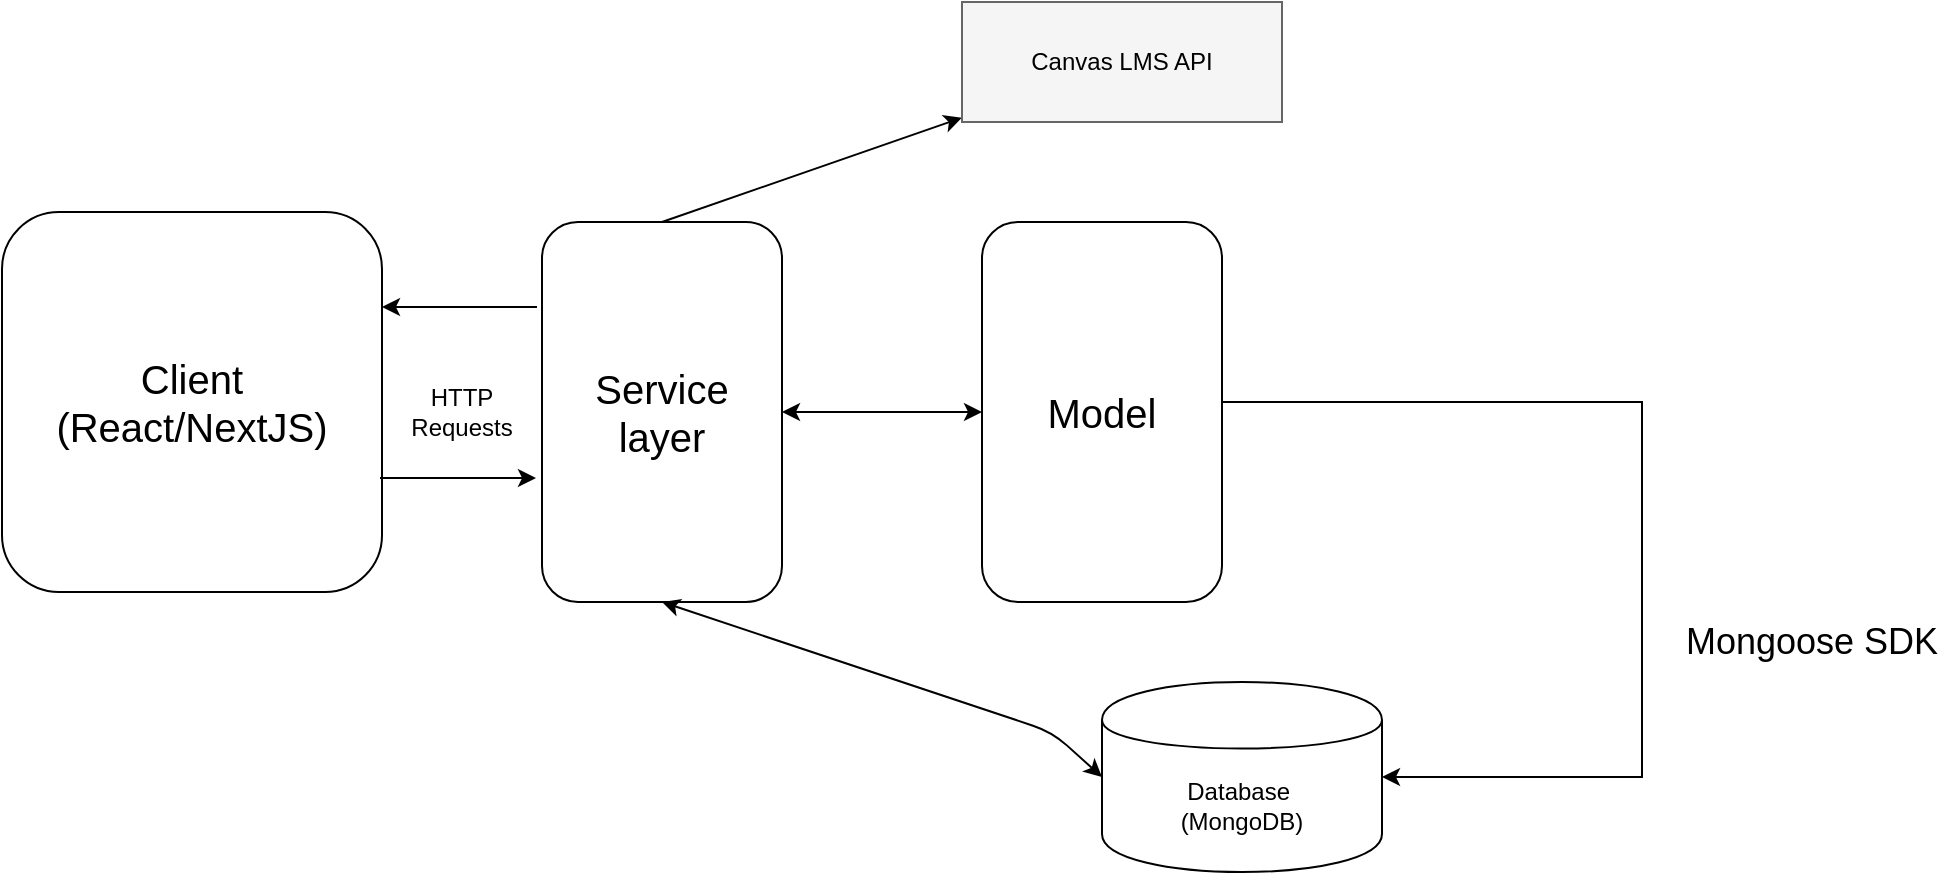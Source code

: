 <mxfile version="12.1.7" type="device" pages="1"><diagram name="Page-1" id="5f0bae14-7c28-e335-631c-24af17079c00"><mxGraphModel dx="1106" dy="737" grid="1" gridSize="10" guides="1" tooltips="1" connect="1" arrows="1" fold="1" page="1" pageScale="1" pageWidth="1100" pageHeight="850" background="#ffffff" math="0" shadow="0"><root><mxCell id="0"/><mxCell id="1" parent="0"/><mxCell id="FJvNW7_IO1ujHfXLaRPs-1" value="&lt;font style=&quot;font-size: 20px&quot;&gt;Client&lt;br&gt;(React/NextJS)&lt;br&gt;&lt;/font&gt;" style="rounded=1;whiteSpace=wrap;html=1;" parent="1" vertex="1"><mxGeometry x="70" y="200" width="190" height="190" as="geometry"/></mxCell><mxCell id="FJvNW7_IO1ujHfXLaRPs-3" value="&lt;font style=&quot;font-size: 20px&quot;&gt;Service &lt;br&gt;layer&lt;/font&gt;" style="rounded=1;whiteSpace=wrap;html=1;" parent="1" vertex="1"><mxGeometry x="340" y="205" width="120" height="190" as="geometry"/></mxCell><mxCell id="FJvNW7_IO1ujHfXLaRPs-6" style="edgeStyle=orthogonalEdgeStyle;rounded=0;orthogonalLoop=1;jettySize=auto;html=1;entryX=1;entryY=0.5;entryDx=0;entryDy=0;" parent="1" source="FJvNW7_IO1ujHfXLaRPs-4" target="FJvNW7_IO1ujHfXLaRPs-5" edge="1"><mxGeometry relative="1" as="geometry"><Array as="points"><mxPoint x="890" y="295"/><mxPoint x="890" y="483"/></Array></mxGeometry></mxCell><mxCell id="FJvNW7_IO1ujHfXLaRPs-4" value="&lt;font style=&quot;font-size: 20px&quot;&gt;Model&lt;/font&gt;" style="rounded=1;whiteSpace=wrap;html=1;" parent="1" vertex="1"><mxGeometry x="560" y="205" width="120" height="190" as="geometry"/></mxCell><mxCell id="FJvNW7_IO1ujHfXLaRPs-5" value="Database&amp;nbsp;&lt;br&gt;(MongoDB)" style="shape=cylinder;whiteSpace=wrap;html=1;boundedLbl=1;backgroundOutline=1;" parent="1" vertex="1"><mxGeometry x="620" y="435" width="140" height="95" as="geometry"/></mxCell><mxCell id="FJvNW7_IO1ujHfXLaRPs-7" value="&lt;span style=&quot;font-size: 18px&quot;&gt;Mongoose SDK&lt;/span&gt;" style="text;html=1;strokeColor=none;fillColor=none;align=center;verticalAlign=middle;whiteSpace=wrap;rounded=0;" parent="1" vertex="1"><mxGeometry x="910" y="380" width="130" height="70" as="geometry"/></mxCell><mxCell id="FJvNW7_IO1ujHfXLaRPs-9" value="" style="endArrow=classic;startArrow=classic;html=1;entryX=0;entryY=0.5;entryDx=0;entryDy=0;exitX=1;exitY=0.5;exitDx=0;exitDy=0;" parent="1" source="FJvNW7_IO1ujHfXLaRPs-3" target="FJvNW7_IO1ujHfXLaRPs-4" edge="1"><mxGeometry width="50" height="50" relative="1" as="geometry"><mxPoint x="140" y="600" as="sourcePoint"/><mxPoint x="190" y="550" as="targetPoint"/></mxGeometry></mxCell><mxCell id="FJvNW7_IO1ujHfXLaRPs-12" value="" style="endArrow=classic;html=1;exitX=0.5;exitY=0;exitDx=0;exitDy=0;" parent="1" target="FJvNW7_IO1ujHfXLaRPs-13" edge="1" source="FJvNW7_IO1ujHfXLaRPs-3"><mxGeometry width="50" height="50" relative="1" as="geometry"><mxPoint x="595" y="200" as="sourcePoint"/><mxPoint x="585" y="140" as="targetPoint"/></mxGeometry></mxCell><mxCell id="FJvNW7_IO1ujHfXLaRPs-13" value="&lt;span style=&quot;color: rgb(0 , 0 , 0)&quot;&gt;Canvas LMS API&lt;/span&gt;" style="rounded=0;whiteSpace=wrap;html=1;fillColor=#f5f5f5;strokeColor=#666666;fontColor=#333333;" parent="1" vertex="1"><mxGeometry x="550" y="95" width="160" height="60" as="geometry"/></mxCell><mxCell id="FJvNW7_IO1ujHfXLaRPs-14" value="HTTP&lt;br&gt;Requests" style="text;html=1;strokeColor=none;fillColor=none;align=center;verticalAlign=middle;whiteSpace=wrap;rounded=0;" parent="1" vertex="1"><mxGeometry x="280" y="290" width="40" height="20" as="geometry"/></mxCell><mxCell id="FJvNW7_IO1ujHfXLaRPs-17" value="" style="endArrow=classic;html=1;" parent="1" edge="1"><mxGeometry width="50" height="50" relative="1" as="geometry"><mxPoint x="259" y="333" as="sourcePoint"/><mxPoint x="337" y="333" as="targetPoint"/></mxGeometry></mxCell><mxCell id="FJvNW7_IO1ujHfXLaRPs-21" value="" style="endArrow=classic;html=1;exitX=0;exitY=0.25;exitDx=0;exitDy=0;entryX=1;entryY=0.25;entryDx=0;entryDy=0;" parent="1" target="FJvNW7_IO1ujHfXLaRPs-1" edge="1"><mxGeometry width="50" height="50" relative="1" as="geometry"><mxPoint x="337.5" y="247.5" as="sourcePoint"/><mxPoint x="290" y="210" as="targetPoint"/></mxGeometry></mxCell><mxCell id="FJvNW7_IO1ujHfXLaRPs-22" value="" style="endArrow=classic;startArrow=classic;html=1;entryX=0.5;entryY=1;entryDx=0;entryDy=0;exitX=0;exitY=0.5;exitDx=0;exitDy=0;" parent="1" source="FJvNW7_IO1ujHfXLaRPs-5" target="FJvNW7_IO1ujHfXLaRPs-3" edge="1"><mxGeometry width="50" height="50" relative="1" as="geometry"><mxPoint x="440" y="500" as="sourcePoint"/><mxPoint x="490" y="450" as="targetPoint"/><Array as="points"><mxPoint x="595" y="460"/></Array></mxGeometry></mxCell></root></mxGraphModel></diagram></mxfile>